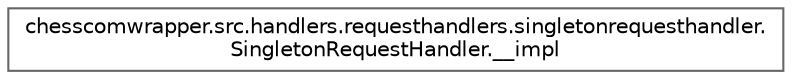 digraph "Graphical Class Hierarchy"
{
 // LATEX_PDF_SIZE
  bgcolor="transparent";
  edge [fontname=Helvetica,fontsize=10,labelfontname=Helvetica,labelfontsize=10];
  node [fontname=Helvetica,fontsize=10,shape=box,height=0.2,width=0.4];
  rankdir="LR";
  Node0 [label="chesscomwrapper.src.handlers.requesthandlers.singletonrequesthandler.\lSingletonRequestHandler.__impl",height=0.2,width=0.4,color="grey40", fillcolor="white", style="filled",URL="$classchesscomwrapper_1_1src_1_1handlers_1_1requesthandlers_1_1singletonrequesthandler_1_1_singleton_request_handler_1_1____impl.html",tooltip="Implementation of the singleton interface."];
}
